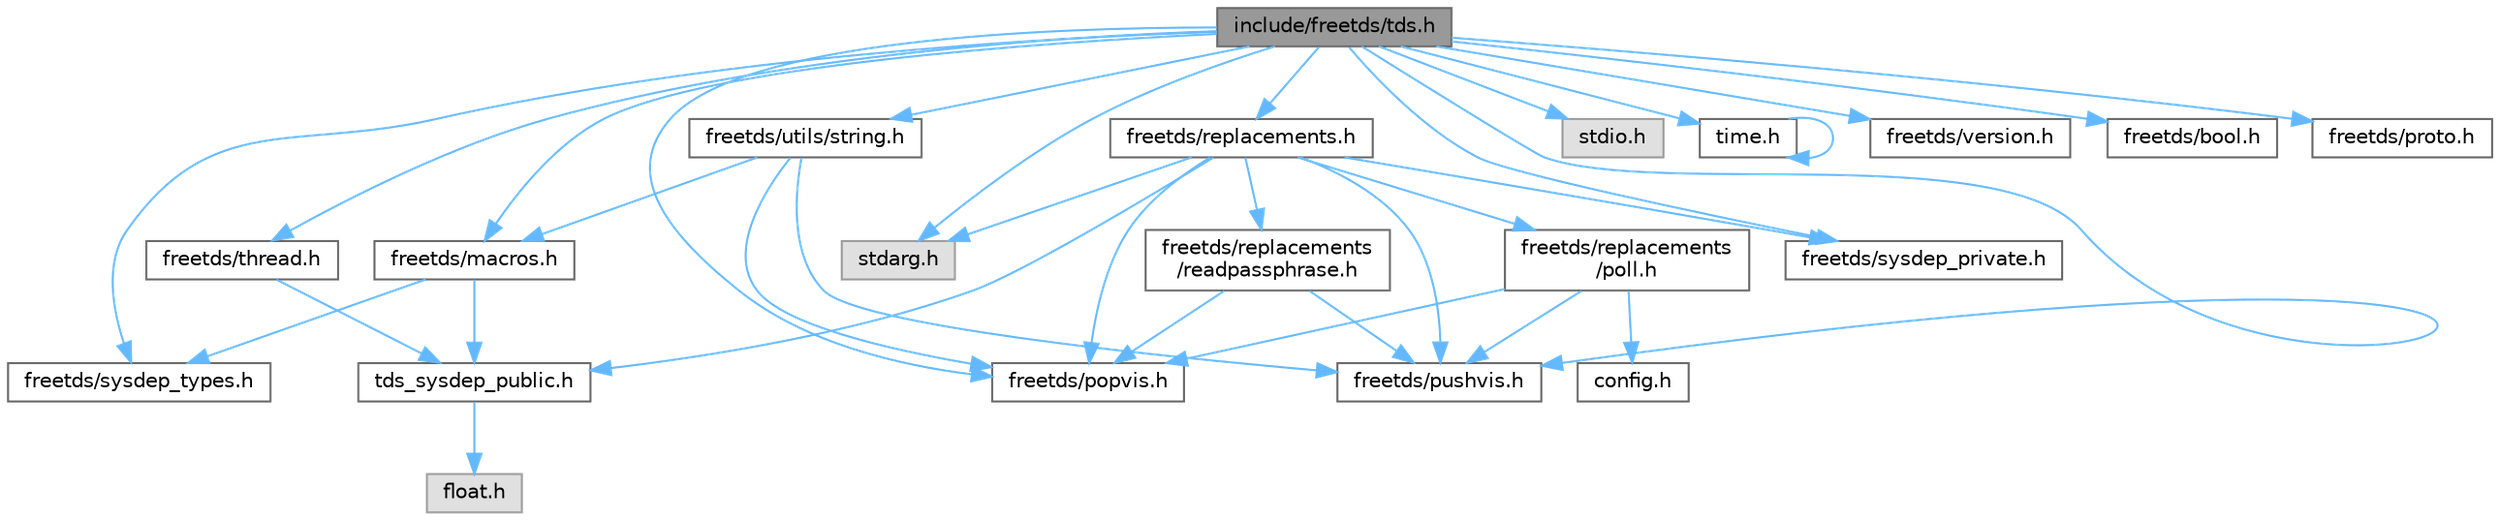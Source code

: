 digraph "include/freetds/tds.h"
{
 // LATEX_PDF_SIZE
  bgcolor="transparent";
  edge [fontname=Helvetica,fontsize=10,labelfontname=Helvetica,labelfontsize=10];
  node [fontname=Helvetica,fontsize=10,shape=box,height=0.2,width=0.4];
  Node1 [id="Node000001",label="include/freetds/tds.h",height=0.2,width=0.4,color="gray40", fillcolor="grey60", style="filled", fontcolor="black",tooltip="Main include file for libtds."];
  Node1 -> Node2 [id="edge1_Node000001_Node000002",color="steelblue1",style="solid",tooltip=" "];
  Node2 [id="Node000002",label="stdarg.h",height=0.2,width=0.4,color="grey60", fillcolor="#E0E0E0", style="filled",tooltip=" "];
  Node1 -> Node3 [id="edge2_Node000001_Node000003",color="steelblue1",style="solid",tooltip=" "];
  Node3 [id="Node000003",label="stdio.h",height=0.2,width=0.4,color="grey60", fillcolor="#E0E0E0", style="filled",tooltip=" "];
  Node1 -> Node4 [id="edge3_Node000001_Node000004",color="steelblue1",style="solid",tooltip=" "];
  Node4 [id="Node000004",label="time.h",height=0.2,width=0.4,color="grey40", fillcolor="white", style="filled",URL="$a00434_source.html",tooltip=" "];
  Node4 -> Node4 [id="edge4_Node000004_Node000004",color="steelblue1",style="solid",tooltip=" "];
  Node1 -> Node5 [id="edge5_Node000001_Node000005",color="steelblue1",style="solid",tooltip=" "];
  Node5 [id="Node000005",label="freetds/version.h",height=0.2,width=0.4,color="grey40", fillcolor="white", style="filled",URL="$a00485_source.html",tooltip=" "];
  Node1 -> Node6 [id="edge6_Node000001_Node000006",color="steelblue1",style="solid",tooltip=" "];
  Node6 [id="Node000006",label="freetds/sysdep_private.h",height=0.2,width=0.4,color="grey40", fillcolor="white", style="filled",URL="$a00425_source.html",tooltip=" "];
  Node1 -> Node7 [id="edge7_Node000001_Node000007",color="steelblue1",style="solid",tooltip=" "];
  Node7 [id="Node000007",label="freetds/sysdep_types.h",height=0.2,width=0.4,color="grey40", fillcolor="white", style="filled",URL="$a00491_source.html",tooltip=" "];
  Node1 -> Node8 [id="edge8_Node000001_Node000008",color="steelblue1",style="solid",tooltip=" "];
  Node8 [id="Node000008",label="freetds/thread.h",height=0.2,width=0.4,color="grey40", fillcolor="white", style="filled",URL="$a00428_source.html",tooltip=" "];
  Node8 -> Node9 [id="edge9_Node000008_Node000009",color="steelblue1",style="solid",tooltip=" "];
  Node9 [id="Node000009",label="tds_sysdep_public.h",height=0.2,width=0.4,color="grey40", fillcolor="white", style="filled",URL="$a00530_source.html",tooltip=" "];
  Node9 -> Node10 [id="edge10_Node000009_Node000010",color="steelblue1",style="solid",tooltip=" "];
  Node10 [id="Node000010",label="float.h",height=0.2,width=0.4,color="grey60", fillcolor="#E0E0E0", style="filled",tooltip=" "];
  Node1 -> Node11 [id="edge11_Node000001_Node000011",color="steelblue1",style="solid",tooltip=" "];
  Node11 [id="Node000011",label="freetds/bool.h",height=0.2,width=0.4,color="grey40", fillcolor="white", style="filled",URL="$a00440_source.html",tooltip=" "];
  Node1 -> Node12 [id="edge12_Node000001_Node000012",color="steelblue1",style="solid",tooltip=" "];
  Node12 [id="Node000012",label="freetds/macros.h",height=0.2,width=0.4,color="grey40", fillcolor="white", style="filled",URL="$a00446_source.html",tooltip=" "];
  Node12 -> Node9 [id="edge13_Node000012_Node000009",color="steelblue1",style="solid",tooltip=" "];
  Node12 -> Node7 [id="edge14_Node000012_Node000007",color="steelblue1",style="solid",tooltip=" "];
  Node1 -> Node13 [id="edge15_Node000001_Node000013",color="steelblue1",style="solid",tooltip=" "];
  Node13 [id="Node000013",label="freetds/utils/string.h",height=0.2,width=0.4,color="grey40", fillcolor="white", style="filled",URL="$a00479_source.html",tooltip=" "];
  Node13 -> Node12 [id="edge16_Node000013_Node000012",color="steelblue1",style="solid",tooltip=" "];
  Node13 -> Node14 [id="edge17_Node000013_Node000014",color="steelblue1",style="solid",tooltip=" "];
  Node14 [id="Node000014",label="freetds/pushvis.h",height=0.2,width=0.4,color="grey40", fillcolor="white", style="filled",URL="$a00413_source.html",tooltip=" "];
  Node13 -> Node15 [id="edge18_Node000013_Node000015",color="steelblue1",style="solid",tooltip=" "];
  Node15 [id="Node000015",label="freetds/popvis.h",height=0.2,width=0.4,color="grey40", fillcolor="white", style="filled",URL="$a00407_source.html",tooltip=" "];
  Node1 -> Node16 [id="edge19_Node000001_Node000016",color="steelblue1",style="solid",tooltip=" "];
  Node16 [id="Node000016",label="freetds/replacements.h",height=0.2,width=0.4,color="grey40", fillcolor="white", style="filled",URL="$a00494_source.html",tooltip=" "];
  Node16 -> Node2 [id="edge20_Node000016_Node000002",color="steelblue1",style="solid",tooltip=" "];
  Node16 -> Node9 [id="edge21_Node000016_Node000009",color="steelblue1",style="solid",tooltip=" "];
  Node16 -> Node6 [id="edge22_Node000016_Node000006",color="steelblue1",style="solid",tooltip=" "];
  Node16 -> Node17 [id="edge23_Node000016_Node000017",color="steelblue1",style="solid",tooltip=" "];
  Node17 [id="Node000017",label="freetds/replacements\l/readpassphrase.h",height=0.2,width=0.4,color="grey40", fillcolor="white", style="filled",URL="$a00500_source.html",tooltip=" "];
  Node17 -> Node14 [id="edge24_Node000017_Node000014",color="steelblue1",style="solid",tooltip=" "];
  Node17 -> Node15 [id="edge25_Node000017_Node000015",color="steelblue1",style="solid",tooltip=" "];
  Node16 -> Node18 [id="edge26_Node000016_Node000018",color="steelblue1",style="solid",tooltip=" "];
  Node18 [id="Node000018",label="freetds/replacements\l/poll.h",height=0.2,width=0.4,color="grey40", fillcolor="white", style="filled",URL="$a00497.html",tooltip="Provide poll call where missing."];
  Node18 -> Node19 [id="edge27_Node000018_Node000019",color="steelblue1",style="solid",tooltip=" "];
  Node19 [id="Node000019",label="config.h",height=0.2,width=0.4,color="grey40", fillcolor="white", style="filled",URL="$a00521_source.html",tooltip=" "];
  Node18 -> Node14 [id="edge28_Node000018_Node000014",color="steelblue1",style="solid",tooltip=" "];
  Node18 -> Node15 [id="edge29_Node000018_Node000015",color="steelblue1",style="solid",tooltip=" "];
  Node16 -> Node14 [id="edge30_Node000016_Node000014",color="steelblue1",style="solid",tooltip=" "];
  Node16 -> Node15 [id="edge31_Node000016_Node000015",color="steelblue1",style="solid",tooltip=" "];
  Node1 -> Node14 [id="edge32_Node000001_Node000014",color="steelblue1",style="solid",tooltip=" "];
  Node1 -> Node20 [id="edge33_Node000001_Node000020",color="steelblue1",style="solid",tooltip=" "];
  Node20 [id="Node000020",label="freetds/proto.h",height=0.2,width=0.4,color="grey40", fillcolor="white", style="filled",URL="$a00410_source.html",tooltip=" "];
  Node1 -> Node15 [id="edge34_Node000001_Node000015",color="steelblue1",style="solid",tooltip=" "];
}

